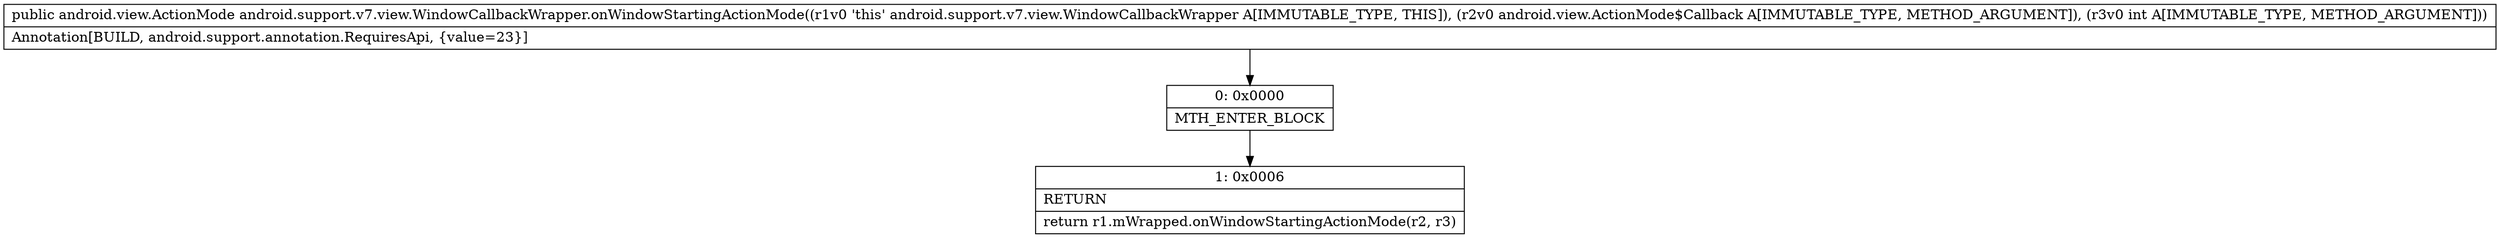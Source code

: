 digraph "CFG forandroid.support.v7.view.WindowCallbackWrapper.onWindowStartingActionMode(Landroid\/view\/ActionMode$Callback;I)Landroid\/view\/ActionMode;" {
Node_0 [shape=record,label="{0\:\ 0x0000|MTH_ENTER_BLOCK\l}"];
Node_1 [shape=record,label="{1\:\ 0x0006|RETURN\l|return r1.mWrapped.onWindowStartingActionMode(r2, r3)\l}"];
MethodNode[shape=record,label="{public android.view.ActionMode android.support.v7.view.WindowCallbackWrapper.onWindowStartingActionMode((r1v0 'this' android.support.v7.view.WindowCallbackWrapper A[IMMUTABLE_TYPE, THIS]), (r2v0 android.view.ActionMode$Callback A[IMMUTABLE_TYPE, METHOD_ARGUMENT]), (r3v0 int A[IMMUTABLE_TYPE, METHOD_ARGUMENT]))  | Annotation[BUILD, android.support.annotation.RequiresApi, \{value=23\}]\l}"];
MethodNode -> Node_0;
Node_0 -> Node_1;
}

